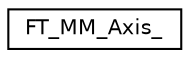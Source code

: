 digraph "Graphical Class Hierarchy"
{
 // LATEX_PDF_SIZE
  edge [fontname="Helvetica",fontsize="10",labelfontname="Helvetica",labelfontsize="10"];
  node [fontname="Helvetica",fontsize="10",shape=record];
  rankdir="LR";
  Node0 [label="FT_MM_Axis_",height=0.2,width=0.4,color="black", fillcolor="white", style="filled",URL="$d7/d98/structFT__MM__Axis__.html",tooltip=" "];
}
